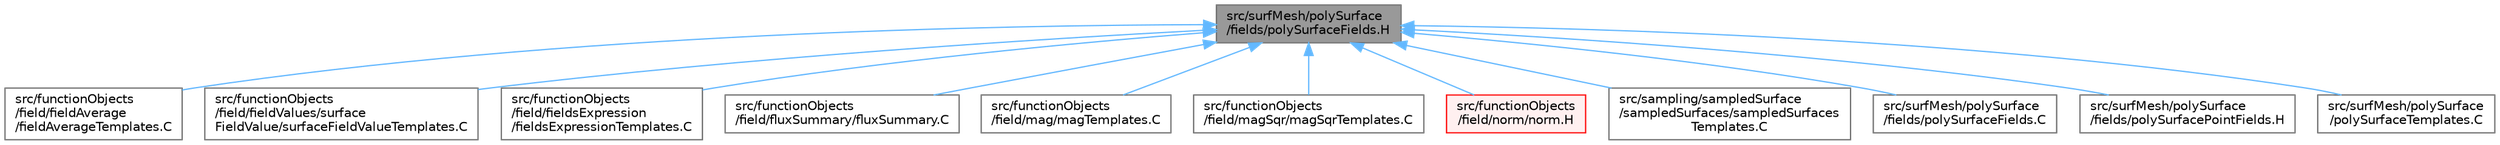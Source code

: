 digraph "src/surfMesh/polySurface/fields/polySurfaceFields.H"
{
 // LATEX_PDF_SIZE
  bgcolor="transparent";
  edge [fontname=Helvetica,fontsize=10,labelfontname=Helvetica,labelfontsize=10];
  node [fontname=Helvetica,fontsize=10,shape=box,height=0.2,width=0.4];
  Node1 [id="Node000001",label="src/surfMesh/polySurface\l/fields/polySurfaceFields.H",height=0.2,width=0.4,color="gray40", fillcolor="grey60", style="filled", fontcolor="black",tooltip="Fields (face and point) for polySurface."];
  Node1 -> Node2 [id="edge1_Node000001_Node000002",dir="back",color="steelblue1",style="solid",tooltip=" "];
  Node2 [id="Node000002",label="src/functionObjects\l/field/fieldAverage\l/fieldAverageTemplates.C",height=0.2,width=0.4,color="grey40", fillcolor="white", style="filled",URL="$fieldAverageTemplates_8C.html",tooltip=" "];
  Node1 -> Node3 [id="edge2_Node000001_Node000003",dir="back",color="steelblue1",style="solid",tooltip=" "];
  Node3 [id="Node000003",label="src/functionObjects\l/field/fieldValues/surface\lFieldValue/surfaceFieldValueTemplates.C",height=0.2,width=0.4,color="grey40", fillcolor="white", style="filled",URL="$surfaceFieldValueTemplates_8C.html",tooltip=" "];
  Node1 -> Node4 [id="edge3_Node000001_Node000004",dir="back",color="steelblue1",style="solid",tooltip=" "];
  Node4 [id="Node000004",label="src/functionObjects\l/field/fieldsExpression\l/fieldsExpressionTemplates.C",height=0.2,width=0.4,color="grey40", fillcolor="white", style="filled",URL="$fieldsExpressionTemplates_8C.html",tooltip=" "];
  Node1 -> Node5 [id="edge4_Node000001_Node000005",dir="back",color="steelblue1",style="solid",tooltip=" "];
  Node5 [id="Node000005",label="src/functionObjects\l/field/fluxSummary/fluxSummary.C",height=0.2,width=0.4,color="grey40", fillcolor="white", style="filled",URL="$fluxSummary_8C.html",tooltip=" "];
  Node1 -> Node6 [id="edge5_Node000001_Node000006",dir="back",color="steelblue1",style="solid",tooltip=" "];
  Node6 [id="Node000006",label="src/functionObjects\l/field/mag/magTemplates.C",height=0.2,width=0.4,color="grey40", fillcolor="white", style="filled",URL="$magTemplates_8C.html",tooltip=" "];
  Node1 -> Node7 [id="edge6_Node000001_Node000007",dir="back",color="steelblue1",style="solid",tooltip=" "];
  Node7 [id="Node000007",label="src/functionObjects\l/field/magSqr/magSqrTemplates.C",height=0.2,width=0.4,color="grey40", fillcolor="white", style="filled",URL="$magSqrTemplates_8C.html",tooltip=" "];
  Node1 -> Node8 [id="edge7_Node000001_Node000008",dir="back",color="steelblue1",style="solid",tooltip=" "];
  Node8 [id="Node000008",label="src/functionObjects\l/field/norm/norm.H",height=0.2,width=0.4,color="red", fillcolor="#FFF0F0", style="filled",URL="$norm_8H.html",tooltip=" "];
  Node1 -> Node10 [id="edge8_Node000001_Node000010",dir="back",color="steelblue1",style="solid",tooltip=" "];
  Node10 [id="Node000010",label="src/sampling/sampledSurface\l/sampledSurfaces/sampledSurfaces\lTemplates.C",height=0.2,width=0.4,color="grey40", fillcolor="white", style="filled",URL="$sampledSurfacesTemplates_8C.html",tooltip=" "];
  Node1 -> Node11 [id="edge9_Node000001_Node000011",dir="back",color="steelblue1",style="solid",tooltip=" "];
  Node11 [id="Node000011",label="src/surfMesh/polySurface\l/fields/polySurfaceFields.C",height=0.2,width=0.4,color="grey40", fillcolor="white", style="filled",URL="$polySurfaceFields_8C.html",tooltip=" "];
  Node1 -> Node12 [id="edge10_Node000001_Node000012",dir="back",color="steelblue1",style="solid",tooltip=" "];
  Node12 [id="Node000012",label="src/surfMesh/polySurface\l/fields/polySurfacePointFields.H",height=0.2,width=0.4,color="grey40", fillcolor="white", style="filled",URL="$polySurfacePointFields_8H.html",tooltip=" "];
  Node1 -> Node13 [id="edge11_Node000001_Node000013",dir="back",color="steelblue1",style="solid",tooltip=" "];
  Node13 [id="Node000013",label="src/surfMesh/polySurface\l/polySurfaceTemplates.C",height=0.2,width=0.4,color="grey40", fillcolor="white", style="filled",URL="$polySurfaceTemplates_8C.html",tooltip=" "];
}
